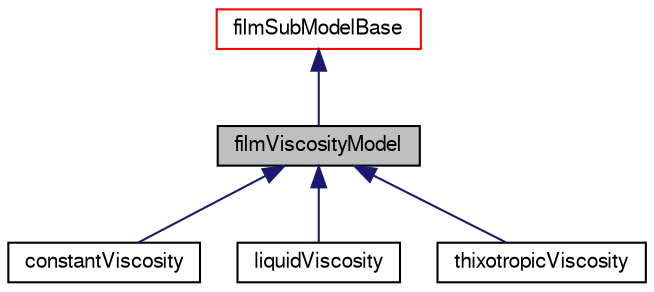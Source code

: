 digraph "filmViscosityModel"
{
  bgcolor="transparent";
  edge [fontname="FreeSans",fontsize="10",labelfontname="FreeSans",labelfontsize="10"];
  node [fontname="FreeSans",fontsize="10",shape=record];
  Node0 [label="filmViscosityModel",height=0.2,width=0.4,color="black", fillcolor="grey75", style="filled", fontcolor="black"];
  Node1 -> Node0 [dir="back",color="midnightblue",fontsize="10",style="solid",fontname="FreeSans"];
  Node1 [label="filmSubModelBase",height=0.2,width=0.4,color="red",URL="$a29050.html"];
  Node0 -> Node3 [dir="back",color="midnightblue",fontsize="10",style="solid",fontname="FreeSans"];
  Node3 [label="constantViscosity",height=0.2,width=0.4,color="black",URL="$a29134.html"];
  Node0 -> Node4 [dir="back",color="midnightblue",fontsize="10",style="solid",fontname="FreeSans"];
  Node4 [label="liquidViscosity",height=0.2,width=0.4,color="black",URL="$a29142.html"];
  Node0 -> Node5 [dir="back",color="midnightblue",fontsize="10",style="solid",fontname="FreeSans"];
  Node5 [label="thixotropicViscosity",height=0.2,width=0.4,color="black",URL="$a29146.html"];
}
